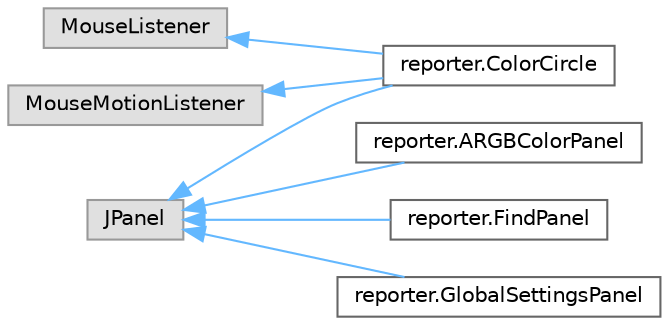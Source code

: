 digraph "Graphical Class Hierarchy"
{
 // LATEX_PDF_SIZE
  bgcolor="transparent";
  edge [fontname=Helvetica,fontsize=10,labelfontname=Helvetica,labelfontsize=10];
  node [fontname=Helvetica,fontsize=10,shape=box,height=0.2,width=0.4];
  rankdir="LR";
  Node0 [id="Node000000",label="JPanel",height=0.2,width=0.4,color="grey60", fillcolor="#E0E0E0", style="filled",tooltip=" "];
  Node0 -> Node1 [id="edge51_Node000000_Node000001",dir="back",color="steelblue1",style="solid",tooltip=" "];
  Node1 [id="Node000001",label="reporter.ARGBColorPanel",height=0.2,width=0.4,color="grey40", fillcolor="white", style="filled",URL="$classreporter_1_1_a_r_g_b_color_panel.html",tooltip=" "];
  Node0 -> Node2 [id="edge52_Node000000_Node000002",dir="back",color="steelblue1",style="solid",tooltip=" "];
  Node2 [id="Node000002",label="reporter.ColorCircle",height=0.2,width=0.4,color="grey40", fillcolor="white", style="filled",URL="$classreporter_1_1_color_circle.html",tooltip=" "];
  Node0 -> Node5 [id="edge53_Node000000_Node000005",dir="back",color="steelblue1",style="solid",tooltip=" "];
  Node5 [id="Node000005",label="reporter.FindPanel",height=0.2,width=0.4,color="grey40", fillcolor="white", style="filled",URL="$classreporter_1_1_find_panel.html",tooltip=" "];
  Node0 -> Node6 [id="edge54_Node000000_Node000006",dir="back",color="steelblue1",style="solid",tooltip=" "];
  Node6 [id="Node000006",label="reporter.GlobalSettingsPanel",height=0.2,width=0.4,color="grey40", fillcolor="white", style="filled",URL="$classreporter_1_1_global_settings_panel.html",tooltip=" "];
  Node3 [id="Node000003",label="MouseListener",height=0.2,width=0.4,color="grey60", fillcolor="#E0E0E0", style="filled",tooltip=" "];
  Node3 -> Node2 [id="edge55_Node000003_Node000002",dir="back",color="steelblue1",style="solid",tooltip=" "];
  Node4 [id="Node000004",label="MouseMotionListener",height=0.2,width=0.4,color="grey60", fillcolor="#E0E0E0", style="filled",tooltip=" "];
  Node4 -> Node2 [id="edge56_Node000004_Node000002",dir="back",color="steelblue1",style="solid",tooltip=" "];
}
